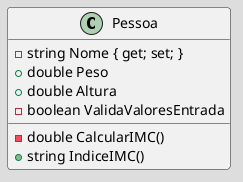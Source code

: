 @startuml
!theme toy

class Pessoa {
  - string Nome { get; set; }
  + double Peso
  + double Altura
  - double CalcularIMC()
  + string IndiceIMC()
  - boolean ValidaValoresEntrada
}

@enduml
